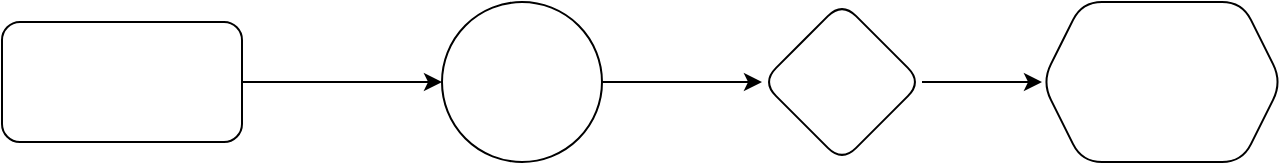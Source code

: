 <mxfile version="21.6.8" type="github">
  <diagram name="第 1 页" id="F2vWmejo1Bd2KQeUzTjH">
    <mxGraphModel dx="1050" dy="542" grid="1" gridSize="10" guides="1" tooltips="1" connect="1" arrows="1" fold="1" page="1" pageScale="1" pageWidth="827" pageHeight="1169" math="0" shadow="0">
      <root>
        <mxCell id="0" />
        <mxCell id="1" parent="0" />
        <mxCell id="k6naDkXvU2yxXPIJ-rVW-3" value="" style="edgeStyle=orthogonalEdgeStyle;rounded=0;orthogonalLoop=1;jettySize=auto;html=1;" edge="1" parent="1" source="k6naDkXvU2yxXPIJ-rVW-1" target="k6naDkXvU2yxXPIJ-rVW-2">
          <mxGeometry relative="1" as="geometry" />
        </mxCell>
        <mxCell id="k6naDkXvU2yxXPIJ-rVW-1" value="" style="rounded=1;whiteSpace=wrap;html=1;" vertex="1" parent="1">
          <mxGeometry x="110" y="240" width="120" height="60" as="geometry" />
        </mxCell>
        <mxCell id="k6naDkXvU2yxXPIJ-rVW-5" value="" style="edgeStyle=orthogonalEdgeStyle;rounded=0;orthogonalLoop=1;jettySize=auto;html=1;" edge="1" parent="1" source="k6naDkXvU2yxXPIJ-rVW-2" target="k6naDkXvU2yxXPIJ-rVW-4">
          <mxGeometry relative="1" as="geometry" />
        </mxCell>
        <mxCell id="k6naDkXvU2yxXPIJ-rVW-2" value="" style="ellipse;whiteSpace=wrap;html=1;rounded=1;" vertex="1" parent="1">
          <mxGeometry x="330" y="230" width="80" height="80" as="geometry" />
        </mxCell>
        <mxCell id="k6naDkXvU2yxXPIJ-rVW-7" value="" style="edgeStyle=orthogonalEdgeStyle;rounded=0;orthogonalLoop=1;jettySize=auto;html=1;" edge="1" parent="1" source="k6naDkXvU2yxXPIJ-rVW-4" target="k6naDkXvU2yxXPIJ-rVW-6">
          <mxGeometry relative="1" as="geometry" />
        </mxCell>
        <mxCell id="k6naDkXvU2yxXPIJ-rVW-4" value="" style="rhombus;whiteSpace=wrap;html=1;rounded=1;" vertex="1" parent="1">
          <mxGeometry x="490" y="230" width="80" height="80" as="geometry" />
        </mxCell>
        <mxCell id="k6naDkXvU2yxXPIJ-rVW-6" value="" style="shape=hexagon;perimeter=hexagonPerimeter2;whiteSpace=wrap;html=1;fixedSize=1;rounded=1;" vertex="1" parent="1">
          <mxGeometry x="630" y="230" width="120" height="80" as="geometry" />
        </mxCell>
      </root>
    </mxGraphModel>
  </diagram>
</mxfile>

